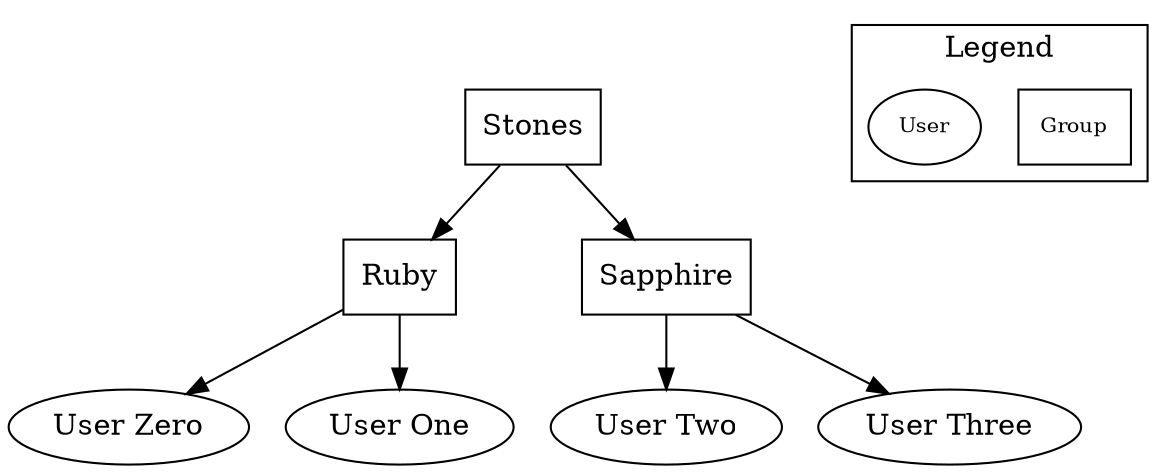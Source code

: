 digraph {
    stones -> ruby
    stones -> sapphire

    ruby -> user0
    ruby -> user1

    sapphire -> user2
    sapphire -> user3

    stones [label="Stones",shape=rectangle]
    ruby [label="Ruby",shape=rectangle]
    sapphire [label="Sapphire",shape=rectangle]

    user0 [label="User Zero"]
    user1 [label="User One"]
    user2 [label="User Two"]
    user3 [label="User Three"]

    spacing [style=invisible]

    node [fontsize=10]
    subgraph cluster_key {
        label="Legend"
        {
            rank = same
            groups
            users
        }
        groups [label="Group",shape=rectangle]
        users [label="User"]
    }
}
